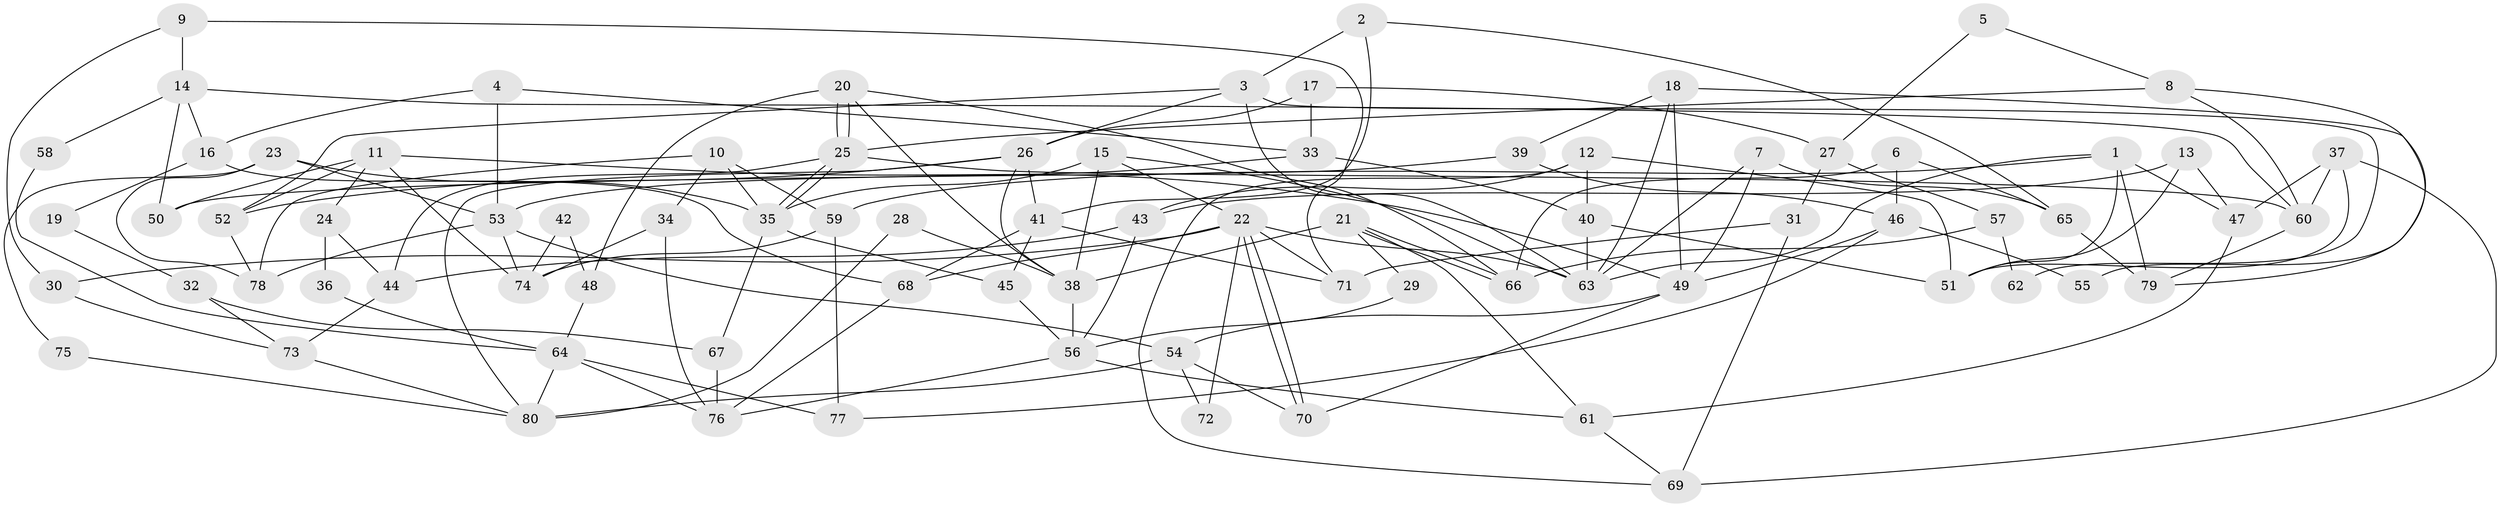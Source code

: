 // Generated by graph-tools (version 1.1) at 2025/50/03/09/25 03:50:12]
// undirected, 80 vertices, 160 edges
graph export_dot {
graph [start="1"]
  node [color=gray90,style=filled];
  1;
  2;
  3;
  4;
  5;
  6;
  7;
  8;
  9;
  10;
  11;
  12;
  13;
  14;
  15;
  16;
  17;
  18;
  19;
  20;
  21;
  22;
  23;
  24;
  25;
  26;
  27;
  28;
  29;
  30;
  31;
  32;
  33;
  34;
  35;
  36;
  37;
  38;
  39;
  40;
  41;
  42;
  43;
  44;
  45;
  46;
  47;
  48;
  49;
  50;
  51;
  52;
  53;
  54;
  55;
  56;
  57;
  58;
  59;
  60;
  61;
  62;
  63;
  64;
  65;
  66;
  67;
  68;
  69;
  70;
  71;
  72;
  73;
  74;
  75;
  76;
  77;
  78;
  79;
  80;
  1 -- 51;
  1 -- 59;
  1 -- 47;
  1 -- 63;
  1 -- 79;
  2 -- 41;
  2 -- 3;
  2 -- 65;
  3 -- 63;
  3 -- 26;
  3 -- 52;
  3 -- 62;
  4 -- 33;
  4 -- 53;
  4 -- 16;
  5 -- 8;
  5 -- 27;
  6 -- 65;
  6 -- 46;
  6 -- 66;
  7 -- 49;
  7 -- 63;
  7 -- 65;
  8 -- 25;
  8 -- 60;
  8 -- 55;
  9 -- 71;
  9 -- 30;
  9 -- 14;
  10 -- 34;
  10 -- 35;
  10 -- 59;
  10 -- 78;
  11 -- 49;
  11 -- 52;
  11 -- 24;
  11 -- 50;
  11 -- 74;
  12 -- 43;
  12 -- 40;
  12 -- 51;
  12 -- 69;
  13 -- 47;
  13 -- 51;
  13 -- 43;
  14 -- 60;
  14 -- 16;
  14 -- 50;
  14 -- 58;
  15 -- 63;
  15 -- 22;
  15 -- 35;
  15 -- 38;
  16 -- 19;
  16 -- 68;
  17 -- 33;
  17 -- 26;
  17 -- 27;
  18 -- 63;
  18 -- 79;
  18 -- 39;
  18 -- 49;
  19 -- 32;
  20 -- 25;
  20 -- 25;
  20 -- 66;
  20 -- 38;
  20 -- 48;
  21 -- 66;
  21 -- 66;
  21 -- 38;
  21 -- 29;
  21 -- 61;
  22 -- 68;
  22 -- 70;
  22 -- 70;
  22 -- 30;
  22 -- 63;
  22 -- 71;
  22 -- 72;
  23 -- 78;
  23 -- 35;
  23 -- 53;
  23 -- 75;
  24 -- 44;
  24 -- 36;
  25 -- 35;
  25 -- 35;
  25 -- 44;
  25 -- 60;
  26 -- 52;
  26 -- 38;
  26 -- 41;
  26 -- 80;
  27 -- 31;
  27 -- 57;
  28 -- 38;
  28 -- 80;
  29 -- 56;
  30 -- 73;
  31 -- 71;
  31 -- 69;
  32 -- 73;
  32 -- 67;
  33 -- 40;
  33 -- 53;
  34 -- 74;
  34 -- 76;
  35 -- 45;
  35 -- 67;
  36 -- 64;
  37 -- 69;
  37 -- 60;
  37 -- 47;
  37 -- 51;
  38 -- 56;
  39 -- 50;
  39 -- 46;
  40 -- 63;
  40 -- 51;
  41 -- 45;
  41 -- 68;
  41 -- 71;
  42 -- 74;
  42 -- 48;
  43 -- 56;
  43 -- 44;
  44 -- 73;
  45 -- 56;
  46 -- 49;
  46 -- 55;
  46 -- 77;
  47 -- 61;
  48 -- 64;
  49 -- 70;
  49 -- 54;
  52 -- 78;
  53 -- 54;
  53 -- 74;
  53 -- 78;
  54 -- 80;
  54 -- 70;
  54 -- 72;
  56 -- 61;
  56 -- 76;
  57 -- 66;
  57 -- 62;
  58 -- 64;
  59 -- 74;
  59 -- 77;
  60 -- 79;
  61 -- 69;
  64 -- 76;
  64 -- 77;
  64 -- 80;
  65 -- 79;
  67 -- 76;
  68 -- 76;
  73 -- 80;
  75 -- 80;
}
